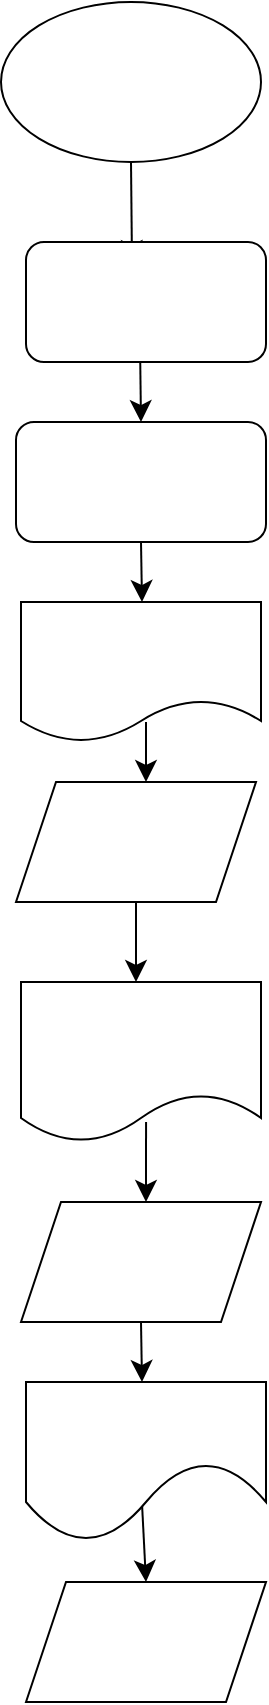 <mxfile version="26.0.10">
  <diagram name="Page-1" id="74e2e168-ea6b-b213-b513-2b3c1d86103e">
    <mxGraphModel dx="459" dy="1684" grid="1" gridSize="10" guides="1" tooltips="1" connect="1" arrows="1" fold="1" page="1" pageScale="1" pageWidth="1100" pageHeight="850" background="none" math="0" shadow="0">
      <root>
        <mxCell id="0" />
        <mxCell id="1" parent="0" />
        <mxCell id="MQaG4JUp4alJdozUArxv-1" value="" style="ellipse;whiteSpace=wrap;html=1;" vertex="1" parent="1">
          <mxGeometry x="667.5" y="-90" width="130" height="80" as="geometry" />
        </mxCell>
        <mxCell id="MQaG4JUp4alJdozUArxv-2" value="" style="edgeStyle=none;orthogonalLoop=1;jettySize=auto;html=1;rounded=0;fontSize=12;startSize=8;endSize=8;curved=1;entryX=0.5;entryY=0;entryDx=0;entryDy=0;" edge="1" parent="1" target="MQaG4JUp4alJdozUArxv-3">
          <mxGeometry width="140" relative="1" as="geometry">
            <mxPoint x="737" y="80" as="sourcePoint" />
            <mxPoint x="735" y="120" as="targetPoint" />
            <Array as="points" />
          </mxGeometry>
        </mxCell>
        <mxCell id="MQaG4JUp4alJdozUArxv-3" value="" style="rounded=1;whiteSpace=wrap;html=1;" vertex="1" parent="1">
          <mxGeometry x="675" y="120" width="125" height="60" as="geometry" />
        </mxCell>
        <mxCell id="MQaG4JUp4alJdozUArxv-4" value="" style="edgeStyle=none;orthogonalLoop=1;jettySize=auto;html=1;rounded=0;fontSize=12;startSize=8;endSize=8;curved=1;exitX=0.5;exitY=1;exitDx=0;exitDy=0;" edge="1" parent="1" source="MQaG4JUp4alJdozUArxv-3">
          <mxGeometry width="140" relative="1" as="geometry">
            <mxPoint x="660" y="140" as="sourcePoint" />
            <mxPoint x="738" y="210" as="targetPoint" />
            <Array as="points" />
          </mxGeometry>
        </mxCell>
        <mxCell id="MQaG4JUp4alJdozUArxv-5" value="" style="shape=document;whiteSpace=wrap;html=1;boundedLbl=1;" vertex="1" parent="1">
          <mxGeometry x="677.5" y="210" width="120" height="70" as="geometry" />
        </mxCell>
        <mxCell id="MQaG4JUp4alJdozUArxv-6" value="" style="edgeStyle=none;orthogonalLoop=1;jettySize=auto;html=1;rounded=0;fontSize=12;startSize=8;endSize=8;curved=1;" edge="1" parent="1">
          <mxGeometry width="140" relative="1" as="geometry">
            <mxPoint x="740" y="270" as="sourcePoint" />
            <mxPoint x="740" y="300" as="targetPoint" />
            <Array as="points" />
          </mxGeometry>
        </mxCell>
        <mxCell id="MQaG4JUp4alJdozUArxv-7" value="" style="shape=parallelogram;perimeter=parallelogramPerimeter;whiteSpace=wrap;html=1;fixedSize=1;" vertex="1" parent="1">
          <mxGeometry x="675" y="300" width="120" height="60" as="geometry" />
        </mxCell>
        <mxCell id="MQaG4JUp4alJdozUArxv-8" value="" style="edgeStyle=none;orthogonalLoop=1;jettySize=auto;html=1;rounded=0;fontSize=12;startSize=8;endSize=8;curved=1;exitX=0.5;exitY=1;exitDx=0;exitDy=0;" edge="1" parent="1" source="MQaG4JUp4alJdozUArxv-7">
          <mxGeometry width="140" relative="1" as="geometry">
            <mxPoint x="660" y="210" as="sourcePoint" />
            <mxPoint x="735" y="400" as="targetPoint" />
            <Array as="points" />
          </mxGeometry>
        </mxCell>
        <mxCell id="MQaG4JUp4alJdozUArxv-9" value="" style="shape=document;whiteSpace=wrap;html=1;boundedLbl=1;" vertex="1" parent="1">
          <mxGeometry x="677.5" y="400" width="120" height="80" as="geometry" />
        </mxCell>
        <mxCell id="MQaG4JUp4alJdozUArxv-10" value="" style="edgeStyle=none;orthogonalLoop=1;jettySize=auto;html=1;rounded=0;fontSize=12;startSize=8;endSize=8;curved=1;exitX=0.521;exitY=0.875;exitDx=0;exitDy=0;exitPerimeter=0;" edge="1" parent="1" source="MQaG4JUp4alJdozUArxv-9">
          <mxGeometry width="140" relative="1" as="geometry">
            <mxPoint x="670" y="340" as="sourcePoint" />
            <mxPoint x="740" y="510" as="targetPoint" />
            <Array as="points" />
          </mxGeometry>
        </mxCell>
        <mxCell id="MQaG4JUp4alJdozUArxv-11" value="" style="shape=parallelogram;perimeter=parallelogramPerimeter;whiteSpace=wrap;html=1;fixedSize=1;" vertex="1" parent="1">
          <mxGeometry x="677.5" y="510" width="120" height="60" as="geometry" />
        </mxCell>
        <mxCell id="MQaG4JUp4alJdozUArxv-12" value="" style="edgeStyle=none;orthogonalLoop=1;jettySize=auto;html=1;rounded=0;fontSize=12;startSize=8;endSize=8;curved=1;exitX=0.5;exitY=1;exitDx=0;exitDy=0;" edge="1" parent="1" source="MQaG4JUp4alJdozUArxv-11">
          <mxGeometry width="140" relative="1" as="geometry">
            <mxPoint x="740" y="580" as="sourcePoint" />
            <mxPoint x="738" y="600" as="targetPoint" />
            <Array as="points" />
          </mxGeometry>
        </mxCell>
        <mxCell id="MQaG4JUp4alJdozUArxv-14" value="" style="edgeStyle=none;orthogonalLoop=1;jettySize=auto;html=1;rounded=0;fontSize=12;startSize=8;endSize=8;curved=1;exitX=0.483;exitY=0.75;exitDx=0;exitDy=0;exitPerimeter=0;" edge="1" parent="1" source="MQaG4JUp4alJdozUArxv-17">
          <mxGeometry width="140" relative="1" as="geometry">
            <mxPoint x="740" y="690" as="sourcePoint" />
            <mxPoint x="740" y="700" as="targetPoint" />
            <Array as="points" />
          </mxGeometry>
        </mxCell>
        <mxCell id="MQaG4JUp4alJdozUArxv-15" value="" style="edgeStyle=none;orthogonalLoop=1;jettySize=auto;html=1;rounded=0;fontSize=12;startSize=8;endSize=8;curved=1;exitX=0.5;exitY=1;exitDx=0;exitDy=0;" edge="1" parent="1" source="MQaG4JUp4alJdozUArxv-1">
          <mxGeometry width="140" relative="1" as="geometry">
            <mxPoint x="660" y="240" as="sourcePoint" />
            <mxPoint x="733" y="40" as="targetPoint" />
            <Array as="points" />
          </mxGeometry>
        </mxCell>
        <mxCell id="MQaG4JUp4alJdozUArxv-16" value="" style="rounded=1;whiteSpace=wrap;html=1;" vertex="1" parent="1">
          <mxGeometry x="680" y="30" width="120" height="60" as="geometry" />
        </mxCell>
        <mxCell id="MQaG4JUp4alJdozUArxv-17" value="" style="shape=document;whiteSpace=wrap;html=1;boundedLbl=1;size=0.5;" vertex="1" parent="1">
          <mxGeometry x="680" y="600" width="120" height="80" as="geometry" />
        </mxCell>
        <mxCell id="MQaG4JUp4alJdozUArxv-19" value="" style="shape=parallelogram;perimeter=parallelogramPerimeter;whiteSpace=wrap;html=1;fixedSize=1;" vertex="1" parent="1">
          <mxGeometry x="680" y="700" width="120" height="60" as="geometry" />
        </mxCell>
      </root>
    </mxGraphModel>
  </diagram>
</mxfile>
